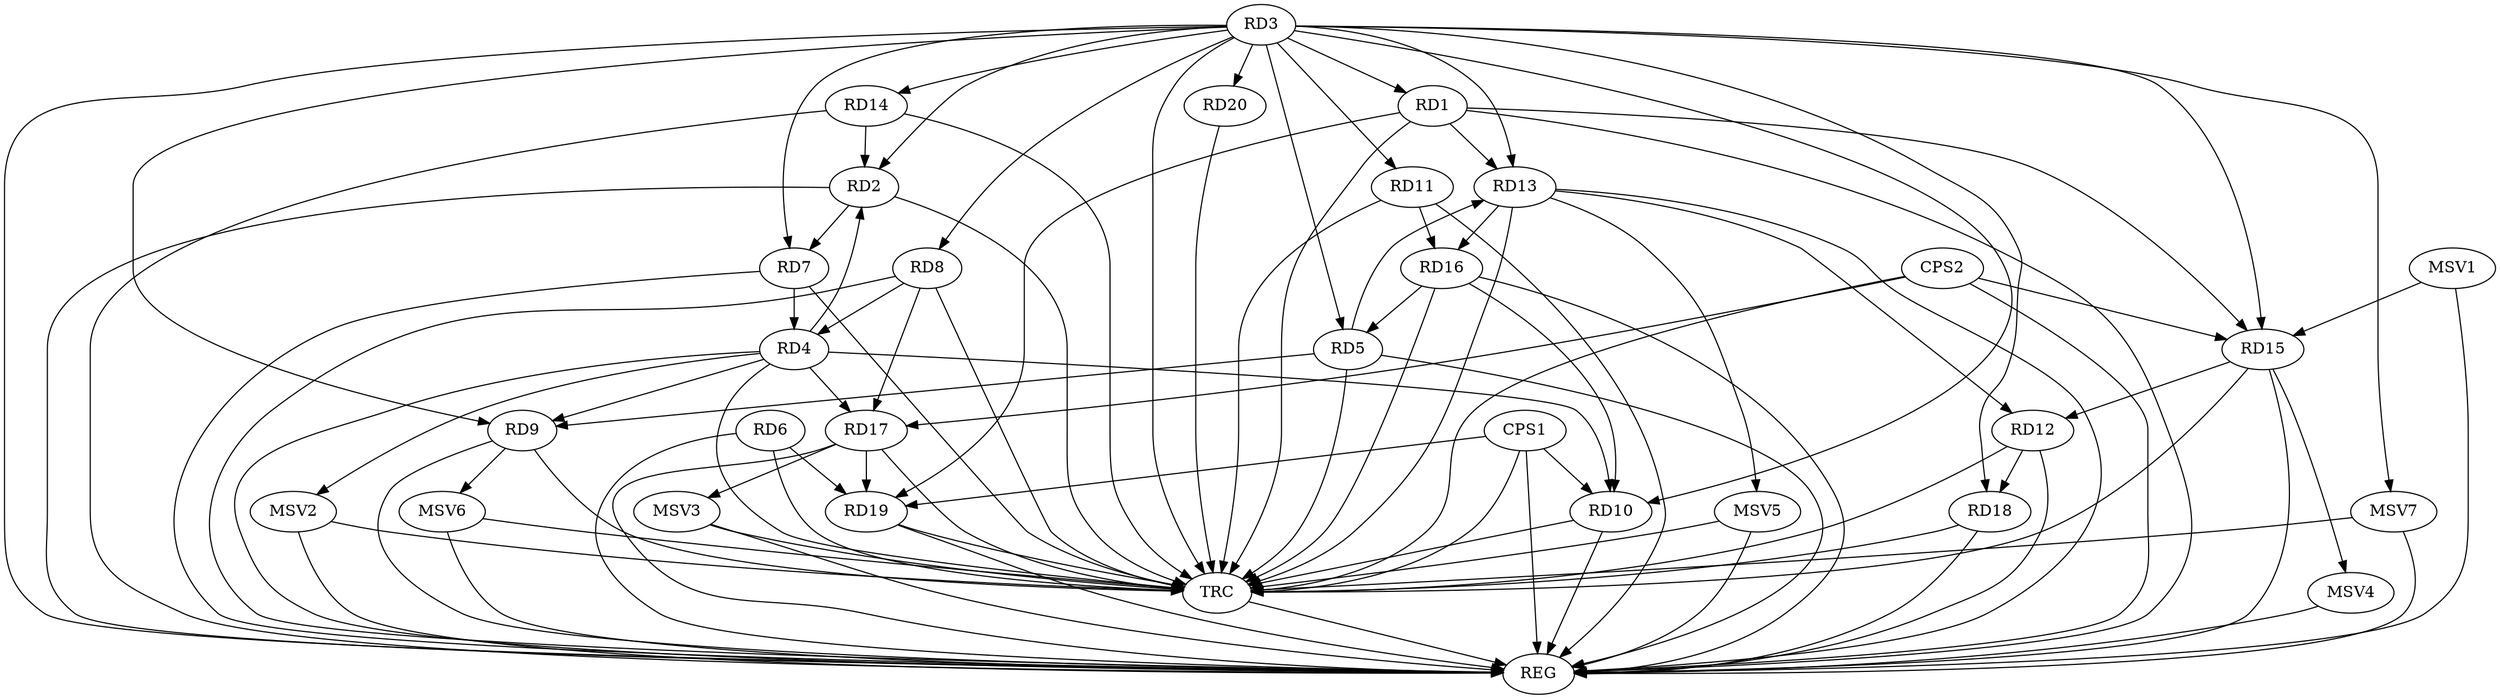 strict digraph G {
  RD1 [ label="RD1" ];
  RD2 [ label="RD2" ];
  RD3 [ label="RD3" ];
  RD4 [ label="RD4" ];
  RD5 [ label="RD5" ];
  RD6 [ label="RD6" ];
  RD7 [ label="RD7" ];
  RD8 [ label="RD8" ];
  RD9 [ label="RD9" ];
  RD10 [ label="RD10" ];
  RD11 [ label="RD11" ];
  RD12 [ label="RD12" ];
  RD13 [ label="RD13" ];
  RD14 [ label="RD14" ];
  RD15 [ label="RD15" ];
  RD16 [ label="RD16" ];
  RD17 [ label="RD17" ];
  RD18 [ label="RD18" ];
  RD19 [ label="RD19" ];
  RD20 [ label="RD20" ];
  CPS1 [ label="CPS1" ];
  CPS2 [ label="CPS2" ];
  REG [ label="REG" ];
  TRC [ label="TRC" ];
  MSV1 [ label="MSV1" ];
  MSV2 [ label="MSV2" ];
  MSV3 [ label="MSV3" ];
  MSV4 [ label="MSV4" ];
  MSV5 [ label="MSV5" ];
  MSV6 [ label="MSV6" ];
  MSV7 [ label="MSV7" ];
  RD1 -> RD13;
  RD1 -> RD15;
  RD1 -> RD19;
  RD3 -> RD2;
  RD4 -> RD2;
  RD2 -> RD7;
  RD14 -> RD2;
  RD3 -> RD5;
  RD3 -> RD7;
  RD3 -> RD9;
  RD7 -> RD4;
  RD8 -> RD4;
  RD4 -> RD9;
  RD4 -> RD10;
  RD4 -> RD17;
  RD5 -> RD9;
  RD5 -> RD13;
  RD16 -> RD5;
  RD6 -> RD19;
  RD8 -> RD17;
  RD16 -> RD10;
  RD11 -> RD16;
  RD13 -> RD12;
  RD15 -> RD12;
  RD12 -> RD18;
  RD13 -> RD16;
  RD17 -> RD19;
  CPS1 -> RD10;
  CPS1 -> RD19;
  CPS2 -> RD17;
  CPS2 -> RD15;
  RD1 -> REG;
  RD2 -> REG;
  RD3 -> REG;
  RD4 -> REG;
  RD5 -> REG;
  RD6 -> REG;
  RD7 -> REG;
  RD8 -> REG;
  RD9 -> REG;
  RD10 -> REG;
  RD11 -> REG;
  RD12 -> REG;
  RD13 -> REG;
  RD14 -> REG;
  RD15 -> REG;
  RD16 -> REG;
  RD17 -> REG;
  RD18 -> REG;
  RD19 -> REG;
  CPS1 -> REG;
  CPS2 -> REG;
  RD1 -> TRC;
  RD2 -> TRC;
  RD3 -> TRC;
  RD4 -> TRC;
  RD5 -> TRC;
  RD6 -> TRC;
  RD7 -> TRC;
  RD8 -> TRC;
  RD9 -> TRC;
  RD10 -> TRC;
  RD11 -> TRC;
  RD12 -> TRC;
  RD13 -> TRC;
  RD14 -> TRC;
  RD15 -> TRC;
  RD16 -> TRC;
  RD17 -> TRC;
  RD18 -> TRC;
  RD19 -> TRC;
  RD20 -> TRC;
  CPS1 -> TRC;
  CPS2 -> TRC;
  TRC -> REG;
  RD3 -> RD8;
  RD3 -> RD15;
  RD3 -> RD20;
  RD3 -> RD1;
  RD3 -> RD10;
  RD3 -> RD14;
  RD3 -> RD11;
  RD3 -> RD13;
  RD3 -> RD18;
  MSV1 -> RD15;
  MSV1 -> REG;
  RD4 -> MSV2;
  MSV2 -> REG;
  MSV2 -> TRC;
  RD17 -> MSV3;
  MSV3 -> REG;
  MSV3 -> TRC;
  RD15 -> MSV4;
  MSV4 -> REG;
  RD13 -> MSV5;
  MSV5 -> REG;
  MSV5 -> TRC;
  RD9 -> MSV6;
  MSV6 -> REG;
  MSV6 -> TRC;
  RD3 -> MSV7;
  MSV7 -> REG;
  MSV7 -> TRC;
}
